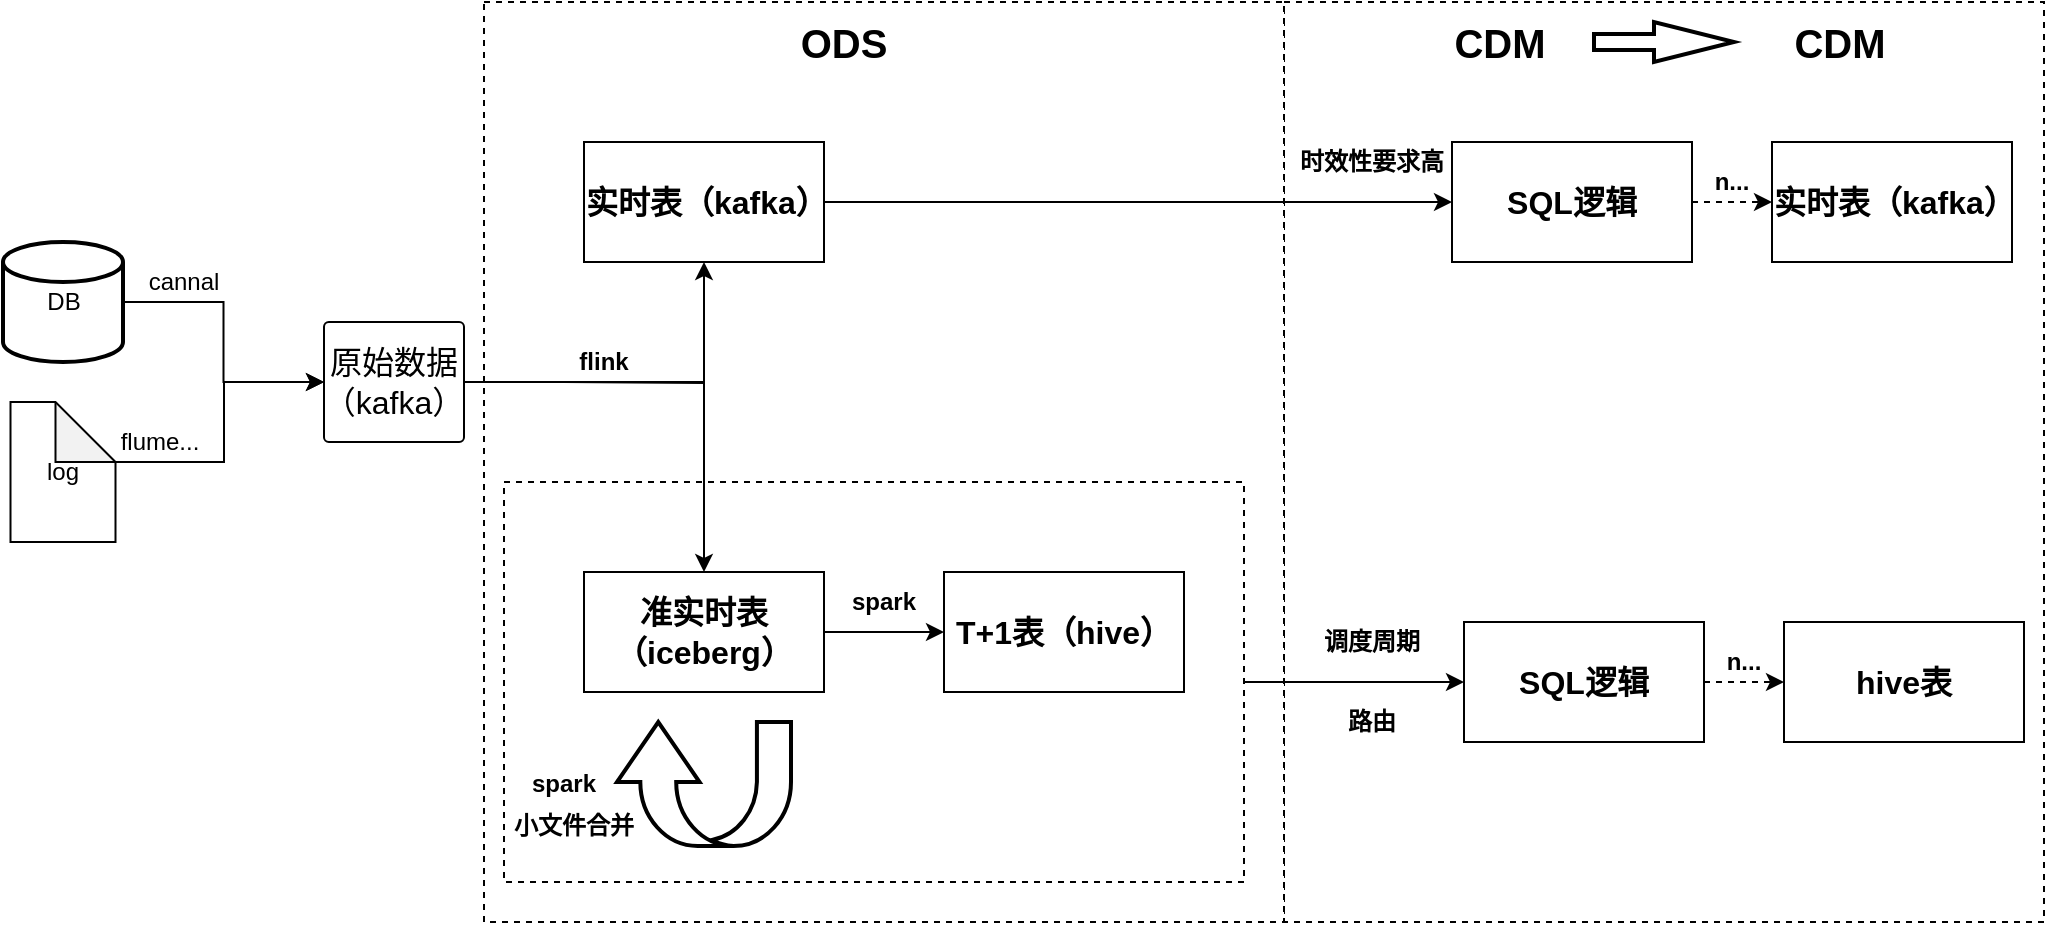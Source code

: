 <mxfile version="20.8.23" type="github">
  <diagram name="第 1 页" id="T3tAwt_vPYVnly3fnjv3">
    <mxGraphModel dx="1949" dy="540" grid="1" gridSize="10" guides="1" tooltips="1" connect="1" arrows="1" fold="1" page="1" pageScale="1" pageWidth="827" pageHeight="1169" math="0" shadow="0">
      <root>
        <mxCell id="0" />
        <mxCell id="1" parent="0" />
        <mxCell id="f1Rn8pXJ9OwuXsxrikAa-1" value="" style="rounded=0;whiteSpace=wrap;html=1;dashed=1;" diagramCategory="general" diagramName="Rectangle" vertex="1" parent="1">
          <mxGeometry x="210" y="240" width="380" height="460" as="geometry" />
        </mxCell>
        <mxCell id="f1Rn8pXJ9OwuXsxrikAa-2" value="" style="rounded=0;whiteSpace=wrap;html=1;dashed=1;" diagramCategory="general" diagramName="Rectangle" vertex="1" parent="1">
          <mxGeometry x="-190" y="240" width="400" height="460" as="geometry" />
        </mxCell>
        <mxCell id="f1Rn8pXJ9OwuXsxrikAa-3" style="edgeStyle=orthogonalEdgeStyle;rounded=0;orthogonalLoop=1;jettySize=auto;html=1;exitX=1;exitY=0.5;exitDx=0;exitDy=0;entryX=0;entryY=0.5;entryDx=0;entryDy=0;" edge="1" parent="1" source="f1Rn8pXJ9OwuXsxrikAa-4" target="f1Rn8pXJ9OwuXsxrikAa-24">
          <mxGeometry relative="1" as="geometry" />
        </mxCell>
        <mxCell id="f1Rn8pXJ9OwuXsxrikAa-4" value="" style="rounded=0;whiteSpace=wrap;html=1;dashed=1;" diagramCategory="general" diagramName="Rectangle" vertex="1" parent="1">
          <mxGeometry x="-180" y="480" width="370" height="200" as="geometry" />
        </mxCell>
        <mxCell id="f1Rn8pXJ9OwuXsxrikAa-5" style="edgeStyle=orthogonalEdgeStyle;rounded=0;orthogonalLoop=1;jettySize=auto;html=1;exitX=1;exitY=0.5;exitDx=0;exitDy=0;entryX=0;entryY=0.5;entryDx=0;entryDy=0;fontSize=20;" edge="1" parent="1" source="f1Rn8pXJ9OwuXsxrikAa-6" target="f1Rn8pXJ9OwuXsxrikAa-29">
          <mxGeometry relative="1" as="geometry" />
        </mxCell>
        <mxCell id="f1Rn8pXJ9OwuXsxrikAa-6" value="&lt;span style=&quot;font-size: 16px;&quot;&gt;实时表（kafka）&lt;/span&gt;" style="rounded=0;whiteSpace=wrap;html=1;fontStyle=1;" diagramCategory="general" diagramName="Rectangle" vertex="1" parent="1">
          <mxGeometry x="-140" y="310" width="120" height="60" as="geometry" />
        </mxCell>
        <mxCell id="f1Rn8pXJ9OwuXsxrikAa-7" style="edgeStyle=orthogonalEdgeStyle;rounded=0;orthogonalLoop=1;jettySize=auto;html=1;exitX=1;exitY=0.5;exitDx=0;exitDy=0;" edge="1" parent="1" target="f1Rn8pXJ9OwuXsxrikAa-6">
          <mxGeometry relative="1" as="geometry">
            <mxPoint x="-150" y="430" as="sourcePoint" />
          </mxGeometry>
        </mxCell>
        <mxCell id="f1Rn8pXJ9OwuXsxrikAa-8" style="edgeStyle=orthogonalEdgeStyle;rounded=0;orthogonalLoop=1;jettySize=auto;html=1;" edge="1" parent="1" source="f1Rn8pXJ9OwuXsxrikAa-15" target="f1Rn8pXJ9OwuXsxrikAa-10">
          <mxGeometry relative="1" as="geometry">
            <mxPoint x="-150" y="430" as="sourcePoint" />
          </mxGeometry>
        </mxCell>
        <mxCell id="f1Rn8pXJ9OwuXsxrikAa-9" style="edgeStyle=orthogonalEdgeStyle;rounded=0;orthogonalLoop=1;jettySize=auto;html=1;exitX=1;exitY=0.5;exitDx=0;exitDy=0;entryX=0;entryY=0.5;entryDx=0;entryDy=0;" edge="1" parent="1" source="f1Rn8pXJ9OwuXsxrikAa-10" target="f1Rn8pXJ9OwuXsxrikAa-21">
          <mxGeometry relative="1" as="geometry" />
        </mxCell>
        <mxCell id="f1Rn8pXJ9OwuXsxrikAa-10" value="&lt;span style=&quot;font-size: 16px;&quot;&gt;准实时表（iceberg）&lt;/span&gt;" style="rounded=0;whiteSpace=wrap;html=1;fontStyle=1;" diagramCategory="general" diagramName="Rectangle" vertex="1" parent="1">
          <mxGeometry x="-140" y="525" width="120" height="60" as="geometry" />
        </mxCell>
        <mxCell id="f1Rn8pXJ9OwuXsxrikAa-11" style="edgeStyle=orthogonalEdgeStyle;rounded=0;orthogonalLoop=1;jettySize=auto;html=1;" edge="1" parent="1" source="f1Rn8pXJ9OwuXsxrikAa-12" target="f1Rn8pXJ9OwuXsxrikAa-15">
          <mxGeometry relative="1" as="geometry" />
        </mxCell>
        <mxCell id="f1Rn8pXJ9OwuXsxrikAa-12" value="DB" style="shape=mxgraph.flowchart.database;whiteSpace=wrap;html=1;fillColor=#ffffff;strokeColor=#000000;strokeWidth=2;" diagramCategory="Flowchart" diagramName="Database" vertex="1" parent="1">
          <mxGeometry x="-430.5" y="360" width="60" height="60" as="geometry" />
        </mxCell>
        <mxCell id="f1Rn8pXJ9OwuXsxrikAa-13" style="edgeStyle=orthogonalEdgeStyle;rounded=0;orthogonalLoop=1;jettySize=auto;html=1;exitX=0;exitY=0;exitDx=52.5;exitDy=30;exitPerimeter=0;entryX=0;entryY=0.5;entryDx=0;entryDy=0;" edge="1" parent="1" source="f1Rn8pXJ9OwuXsxrikAa-14" target="f1Rn8pXJ9OwuXsxrikAa-15">
          <mxGeometry relative="1" as="geometry">
            <Array as="points">
              <mxPoint x="-320" y="470" />
              <mxPoint x="-320" y="430" />
            </Array>
          </mxGeometry>
        </mxCell>
        <mxCell id="f1Rn8pXJ9OwuXsxrikAa-14" value="log" style="shape=note;whiteSpace=wrap;html=1;backgroundOutline=1;darkOpacity=0.05;" diagramCategory="general" diagramName="Note" vertex="1" parent="1">
          <mxGeometry x="-426.75" y="440" width="52.5" height="70" as="geometry" />
        </mxCell>
        <mxCell id="f1Rn8pXJ9OwuXsxrikAa-15" value="&lt;span style=&quot;font-size: 16px;&quot;&gt;原始数据（kafka）&lt;/span&gt;" style="rounded=1;whiteSpace=wrap;html=1;arcSize=4;" diagramCategory="general" diagramName="RoundedRectangle" vertex="1" parent="1">
          <mxGeometry x="-270" y="400" width="70" height="60" as="geometry" />
        </mxCell>
        <mxCell id="f1Rn8pXJ9OwuXsxrikAa-16" value="cannal" style="text;html=1;strokeColor=none;fillColor=none;align=center;verticalAlign=middle;whiteSpace=wrap;rounded=0;" diagramCategory="general" diagramName="text" vertex="1" parent="1">
          <mxGeometry x="-360" y="370" width="40" height="20" as="geometry" />
        </mxCell>
        <mxCell id="f1Rn8pXJ9OwuXsxrikAa-17" value="flume..." style="text;html=1;strokeColor=none;fillColor=none;align=center;verticalAlign=middle;whiteSpace=wrap;rounded=0;" diagramCategory="general" diagramName="text" vertex="1" parent="1">
          <mxGeometry x="-372.5" y="450" width="40" height="20" as="geometry" />
        </mxCell>
        <mxCell id="f1Rn8pXJ9OwuXsxrikAa-18" value="&lt;b&gt;flink&lt;/b&gt;" style="text;html=1;strokeColor=none;fillColor=none;align=center;verticalAlign=middle;whiteSpace=wrap;rounded=0;" diagramCategory="general" diagramName="text" vertex="1" parent="1">
          <mxGeometry x="-150" y="410" width="40" height="20" as="geometry" />
        </mxCell>
        <mxCell id="f1Rn8pXJ9OwuXsxrikAa-19" value="" style="shape=mxgraph.arrows.u_turn_up_arrow;whiteSpace=wrap;html=1;fillColor=#ffffff;strokeColor=#000000;strokeWidth=2;" diagramCategory="arrow" diagramName="UTurnUpArrow" vertex="1" parent="1">
          <mxGeometry x="-123.5" y="600" width="87" height="62" as="geometry" />
        </mxCell>
        <mxCell id="f1Rn8pXJ9OwuXsxrikAa-20" value="&lt;b&gt;spark&lt;/b&gt;" style="text;html=1;strokeColor=none;fillColor=none;align=center;verticalAlign=middle;whiteSpace=wrap;rounded=0;" diagramCategory="general" diagramName="text" vertex="1" parent="1">
          <mxGeometry x="-170" y="621" width="40" height="20" as="geometry" />
        </mxCell>
        <mxCell id="f1Rn8pXJ9OwuXsxrikAa-21" value="&lt;span style=&quot;font-size: 16px;&quot;&gt;T+1表（hive）&lt;/span&gt;" style="rounded=0;whiteSpace=wrap;html=1;fontStyle=1;" diagramCategory="general" diagramName="Rectangle" vertex="1" parent="1">
          <mxGeometry x="40" y="525" width="120" height="60" as="geometry" />
        </mxCell>
        <mxCell id="f1Rn8pXJ9OwuXsxrikAa-22" value="&lt;b&gt;spark&lt;/b&gt;" style="text;html=1;strokeColor=none;fillColor=none;align=center;verticalAlign=middle;whiteSpace=wrap;rounded=0;" diagramCategory="general" diagramName="text" vertex="1" parent="1">
          <mxGeometry x="-10" y="530" width="40" height="20" as="geometry" />
        </mxCell>
        <mxCell id="f1Rn8pXJ9OwuXsxrikAa-23" style="edgeStyle=orthogonalEdgeStyle;rounded=0;orthogonalLoop=1;jettySize=auto;html=1;exitX=1;exitY=0.5;exitDx=0;exitDy=0;fontSize=20;dashed=1;" edge="1" parent="1" source="f1Rn8pXJ9OwuXsxrikAa-24" target="f1Rn8pXJ9OwuXsxrikAa-33">
          <mxGeometry relative="1" as="geometry" />
        </mxCell>
        <mxCell id="f1Rn8pXJ9OwuXsxrikAa-24" value="&lt;font style=&quot;font-size: 16px;&quot;&gt;SQL逻辑&lt;/font&gt;" style="rounded=0;whiteSpace=wrap;html=1;fontStyle=1;" diagramCategory="general" diagramName="Rectangle" vertex="1" parent="1">
          <mxGeometry x="300" y="550" width="120" height="60" as="geometry" />
        </mxCell>
        <mxCell id="f1Rn8pXJ9OwuXsxrikAa-25" value="&lt;b&gt;调度周期&lt;/b&gt;" style="text;html=1;strokeColor=none;fillColor=none;align=center;verticalAlign=middle;whiteSpace=wrap;rounded=0;" diagramCategory="general" diagramName="text" vertex="1" parent="1">
          <mxGeometry x="224" y="550" width="60" height="20" as="geometry" />
        </mxCell>
        <mxCell id="f1Rn8pXJ9OwuXsxrikAa-26" value="&lt;b&gt;小文件合并&lt;/b&gt;" style="text;html=1;strokeColor=none;fillColor=none;align=center;verticalAlign=middle;whiteSpace=wrap;rounded=0;" diagramCategory="general" diagramName="text" vertex="1" parent="1">
          <mxGeometry x="-180" y="642" width="70" height="20" as="geometry" />
        </mxCell>
        <mxCell id="f1Rn8pXJ9OwuXsxrikAa-27" value="ODS" style="text;html=1;strokeColor=none;fillColor=none;align=center;verticalAlign=middle;whiteSpace=wrap;rounded=0;fontStyle=1;fontSize=20;" diagramCategory="general" diagramName="text" vertex="1" parent="1">
          <mxGeometry x="-60" y="250" width="100" height="20" as="geometry" />
        </mxCell>
        <mxCell id="f1Rn8pXJ9OwuXsxrikAa-28" style="edgeStyle=orthogonalEdgeStyle;rounded=0;orthogonalLoop=1;jettySize=auto;html=1;exitX=1;exitY=0.5;exitDx=0;exitDy=0;fontSize=20;dashed=1;" edge="1" parent="1" source="f1Rn8pXJ9OwuXsxrikAa-29" target="f1Rn8pXJ9OwuXsxrikAa-32">
          <mxGeometry relative="1" as="geometry" />
        </mxCell>
        <mxCell id="f1Rn8pXJ9OwuXsxrikAa-29" value="&lt;span style=&quot;font-size: 16px;&quot;&gt;SQL逻辑&lt;/span&gt;" style="rounded=0;whiteSpace=wrap;html=1;fontStyle=1;" diagramCategory="general" diagramName="Rectangle" vertex="1" parent="1">
          <mxGeometry x="294" y="310" width="120" height="60" as="geometry" />
        </mxCell>
        <mxCell id="f1Rn8pXJ9OwuXsxrikAa-30" value="&lt;b&gt;时效性要求高&lt;/b&gt;" style="text;html=1;strokeColor=none;fillColor=none;align=center;verticalAlign=middle;whiteSpace=wrap;rounded=0;" diagramCategory="general" diagramName="text" vertex="1" parent="1">
          <mxGeometry x="214" y="310" width="80" height="20" as="geometry" />
        </mxCell>
        <mxCell id="f1Rn8pXJ9OwuXsxrikAa-31" value="CDM" style="text;html=1;strokeColor=none;fillColor=none;align=center;verticalAlign=middle;whiteSpace=wrap;rounded=0;fontStyle=1;fontSize=20;" diagramCategory="general" diagramName="text" vertex="1" parent="1">
          <mxGeometry x="250" y="250" width="136" height="20" as="geometry" />
        </mxCell>
        <mxCell id="f1Rn8pXJ9OwuXsxrikAa-32" value="&lt;span style=&quot;font-size: 16px;&quot;&gt;实时表（kafka）&lt;/span&gt;" style="rounded=0;whiteSpace=wrap;html=1;fontStyle=1;" diagramCategory="general" diagramName="Rectangle" vertex="1" parent="1">
          <mxGeometry x="454" y="310" width="120" height="60" as="geometry" />
        </mxCell>
        <mxCell id="f1Rn8pXJ9OwuXsxrikAa-33" value="&lt;span style=&quot;font-size: 16px;&quot;&gt;hive表&lt;/span&gt;" style="rounded=0;whiteSpace=wrap;html=1;fontStyle=1;" diagramCategory="general" diagramName="Rectangle" vertex="1" parent="1">
          <mxGeometry x="460" y="550" width="120" height="60" as="geometry" />
        </mxCell>
        <mxCell id="f1Rn8pXJ9OwuXsxrikAa-34" value="n..." style="text;html=1;strokeColor=none;fillColor=none;align=center;verticalAlign=middle;whiteSpace=wrap;rounded=0;fontStyle=1;" diagramCategory="general" diagramName="text" vertex="1" parent="1">
          <mxGeometry x="414" y="320" width="40" height="20" as="geometry" />
        </mxCell>
        <mxCell id="f1Rn8pXJ9OwuXsxrikAa-35" value="&lt;b&gt;路由&lt;/b&gt;" style="text;html=1;strokeColor=none;fillColor=none;align=center;verticalAlign=middle;whiteSpace=wrap;rounded=0;" diagramCategory="general" diagramName="text" vertex="1" parent="1">
          <mxGeometry x="224" y="590" width="60" height="20" as="geometry" />
        </mxCell>
        <mxCell id="f1Rn8pXJ9OwuXsxrikAa-36" value="n..." style="text;html=1;strokeColor=none;fillColor=none;align=center;verticalAlign=middle;whiteSpace=wrap;rounded=0;fontStyle=1;" diagramCategory="general" diagramName="text" vertex="1" parent="1">
          <mxGeometry x="420" y="560" width="40" height="20" as="geometry" />
        </mxCell>
        <mxCell id="f1Rn8pXJ9OwuXsxrikAa-38" value="" style="verticalLabelPosition=bottom;verticalAlign=top;html=1;strokeWidth=2;shape=mxgraph.arrows2.arrow;dy=0.6;dx=40;notch=0;" vertex="1" parent="1">
          <mxGeometry x="365" y="250" width="70" height="20" as="geometry" />
        </mxCell>
        <mxCell id="f1Rn8pXJ9OwuXsxrikAa-39" value="CDM" style="text;html=1;strokeColor=none;fillColor=none;align=center;verticalAlign=middle;whiteSpace=wrap;rounded=0;fontStyle=1;fontSize=20;" diagramCategory="general" diagramName="text" vertex="1" parent="1">
          <mxGeometry x="420" y="250" width="136" height="20" as="geometry" />
        </mxCell>
      </root>
    </mxGraphModel>
  </diagram>
</mxfile>
